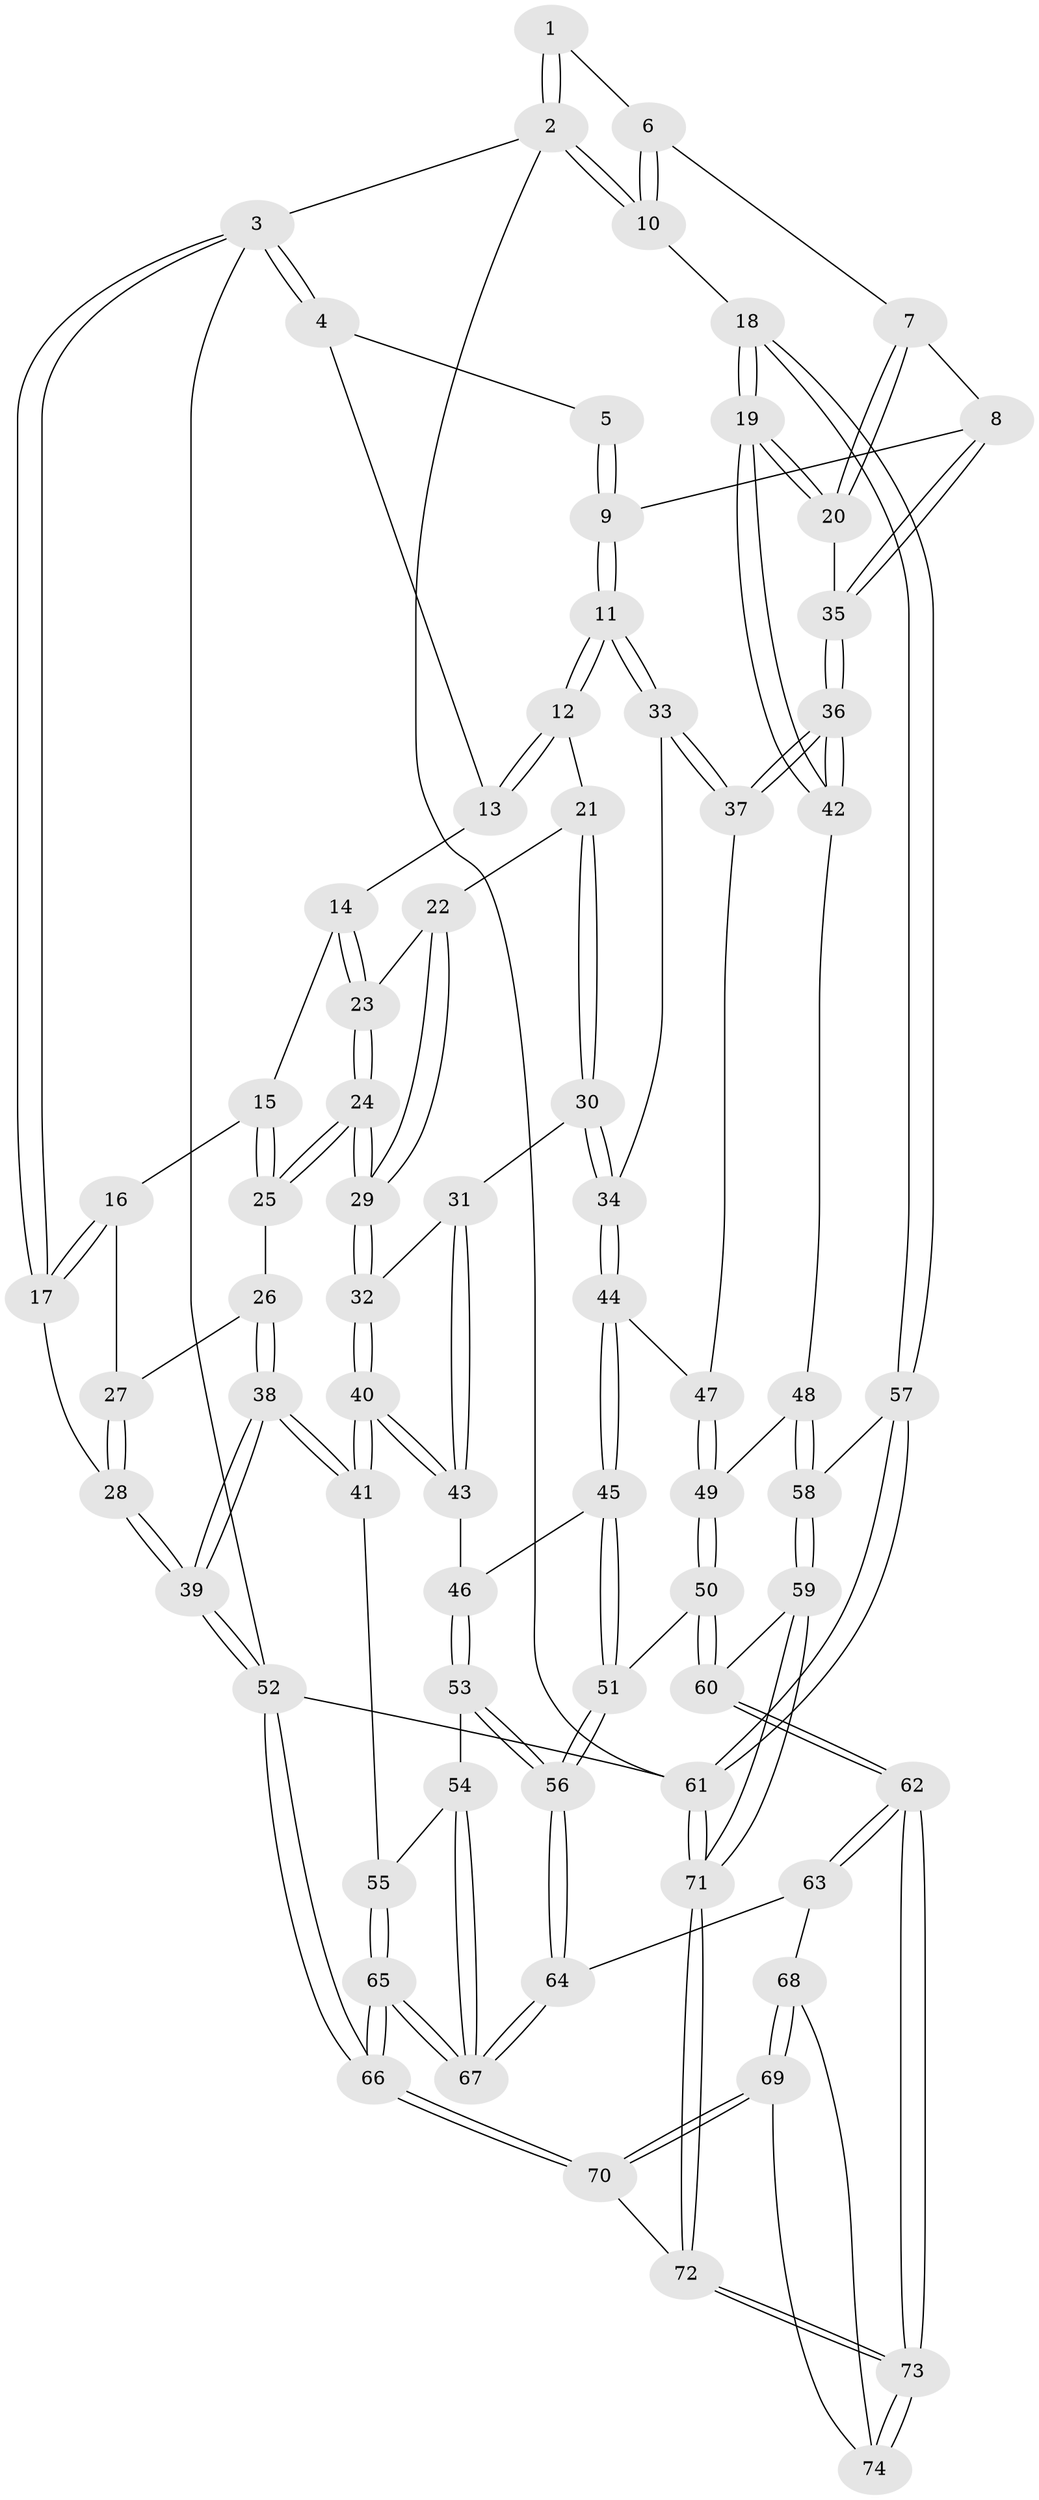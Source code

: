 // Generated by graph-tools (version 1.1) at 2025/11/02/27/25 16:11:54]
// undirected, 74 vertices, 182 edges
graph export_dot {
graph [start="1"]
  node [color=gray90,style=filled];
  1 [pos="+0.7946010779969926+0"];
  2 [pos="+1+0"];
  3 [pos="+0+0"];
  4 [pos="+0.24168859117929464+0"];
  5 [pos="+0.6668086758086609+0"];
  6 [pos="+0.8861280499681016+0.07259431456561313"];
  7 [pos="+0.8764009488220222+0.10086719427341527"];
  8 [pos="+0.6807487592072698+0.14399944345717328"];
  9 [pos="+0.6499054082157871+0.123054991005622"];
  10 [pos="+1+0.09835876530950811"];
  11 [pos="+0.6159036128744977+0.1477460597921548"];
  12 [pos="+0.45430883506483405+0.11624947218535639"];
  13 [pos="+0.2417828028057587+0"];
  14 [pos="+0.226145631912142+0"];
  15 [pos="+0.07121645764232945+0.10561338597952181"];
  16 [pos="+0.05005571641226932+0.11821704089765625"];
  17 [pos="+0+0.14278451210410165"];
  18 [pos="+1+0.3705338650732369"];
  19 [pos="+1+0.36531108527503975"];
  20 [pos="+0.9384280586873356+0.25251514676924725"];
  21 [pos="+0.3795899470612705+0.20407138308774195"];
  22 [pos="+0.37286205006895295+0.2011848229090934"];
  23 [pos="+0.24427672581829293+0.020840112412847268"];
  24 [pos="+0.20027261823223472+0.2629800907137696"];
  25 [pos="+0.1600604921102758+0.2651844338044382"];
  26 [pos="+0.10841592102641391+0.28482625836414366"];
  27 [pos="+0.04460349656655243+0.1984843723540352"];
  28 [pos="+0+0.3106526560100725"];
  29 [pos="+0.20548485546960737+0.26703509780352297"];
  30 [pos="+0.4489946180158882+0.32139002875720507"];
  31 [pos="+0.3475352901733346+0.3567582971117652"];
  32 [pos="+0.22189847221119172+0.2934813312993609"];
  33 [pos="+0.526560252167428+0.3050527005017516"];
  34 [pos="+0.4717234201063589+0.3277400803524692"];
  35 [pos="+0.7311686922702899+0.20281058857066875"];
  36 [pos="+0.7375266712644769+0.4097067563078598"];
  37 [pos="+0.6559128228543509+0.4007201433647094"];
  38 [pos="+0+0.5136011369794202"];
  39 [pos="+0+0.5143228065901848"];
  40 [pos="+0.1812053622778146+0.5106115402749419"];
  41 [pos="+0.15967940312592205+0.5277372580574797"];
  42 [pos="+0.7689122678643391+0.43483102021251113"];
  43 [pos="+0.2998652465265309+0.47819000108120224"];
  44 [pos="+0.4761611782552107+0.46971608988056346"];
  45 [pos="+0.4715163785555243+0.4984201572129016"];
  46 [pos="+0.38294807126487823+0.5288580713494482"];
  47 [pos="+0.6201596864062927+0.4464728738237686"];
  48 [pos="+0.7459897184403256+0.5401548197252715"];
  49 [pos="+0.5720367458837518+0.5788424643331651"];
  50 [pos="+0.5675972147977602+0.5818426542959512"];
  51 [pos="+0.5525226019868932+0.5854977221990767"];
  52 [pos="+0+1"];
  53 [pos="+0.3551269713122333+0.6909500183021655"];
  54 [pos="+0.323841888597051+0.6910872206237941"];
  55 [pos="+0.2186233381962779+0.620323313908812"];
  56 [pos="+0.47101580489034023+0.7600155895305863"];
  57 [pos="+1+0.6351974081959308"];
  58 [pos="+0.8257396606111397+0.7395788173320117"];
  59 [pos="+0.8011191137649812+0.7668783362400408"];
  60 [pos="+0.7853644973728281+0.7743845078884413"];
  61 [pos="+1+1"];
  62 [pos="+0.7027987922517805+0.8364008395286558"];
  63 [pos="+0.48363977070197045+0.7812744978246041"];
  64 [pos="+0.472498162826886+0.7634769583460167"];
  65 [pos="+0+1"];
  66 [pos="+0+1"];
  67 [pos="+0.11712024120108483+0.9293606361640145"];
  68 [pos="+0.4636691214317943+0.8380979203086664"];
  69 [pos="+0.3467333624426705+1"];
  70 [pos="+0.23371966034001088+1"];
  71 [pos="+1+1"];
  72 [pos="+0.6867828530212498+1"];
  73 [pos="+0.6787258215375896+1"];
  74 [pos="+0.5359049821958846+0.9679909083373216"];
  1 -- 2;
  1 -- 2;
  1 -- 6;
  2 -- 3;
  2 -- 10;
  2 -- 10;
  2 -- 61;
  3 -- 4;
  3 -- 4;
  3 -- 17;
  3 -- 17;
  3 -- 52;
  4 -- 5;
  4 -- 13;
  5 -- 9;
  5 -- 9;
  6 -- 7;
  6 -- 10;
  6 -- 10;
  7 -- 8;
  7 -- 20;
  7 -- 20;
  8 -- 9;
  8 -- 35;
  8 -- 35;
  9 -- 11;
  9 -- 11;
  10 -- 18;
  11 -- 12;
  11 -- 12;
  11 -- 33;
  11 -- 33;
  12 -- 13;
  12 -- 13;
  12 -- 21;
  13 -- 14;
  14 -- 15;
  14 -- 23;
  14 -- 23;
  15 -- 16;
  15 -- 25;
  15 -- 25;
  16 -- 17;
  16 -- 17;
  16 -- 27;
  17 -- 28;
  18 -- 19;
  18 -- 19;
  18 -- 57;
  18 -- 57;
  19 -- 20;
  19 -- 20;
  19 -- 42;
  19 -- 42;
  20 -- 35;
  21 -- 22;
  21 -- 30;
  21 -- 30;
  22 -- 23;
  22 -- 29;
  22 -- 29;
  23 -- 24;
  23 -- 24;
  24 -- 25;
  24 -- 25;
  24 -- 29;
  24 -- 29;
  25 -- 26;
  26 -- 27;
  26 -- 38;
  26 -- 38;
  27 -- 28;
  27 -- 28;
  28 -- 39;
  28 -- 39;
  29 -- 32;
  29 -- 32;
  30 -- 31;
  30 -- 34;
  30 -- 34;
  31 -- 32;
  31 -- 43;
  31 -- 43;
  32 -- 40;
  32 -- 40;
  33 -- 34;
  33 -- 37;
  33 -- 37;
  34 -- 44;
  34 -- 44;
  35 -- 36;
  35 -- 36;
  36 -- 37;
  36 -- 37;
  36 -- 42;
  36 -- 42;
  37 -- 47;
  38 -- 39;
  38 -- 39;
  38 -- 41;
  38 -- 41;
  39 -- 52;
  39 -- 52;
  40 -- 41;
  40 -- 41;
  40 -- 43;
  40 -- 43;
  41 -- 55;
  42 -- 48;
  43 -- 46;
  44 -- 45;
  44 -- 45;
  44 -- 47;
  45 -- 46;
  45 -- 51;
  45 -- 51;
  46 -- 53;
  46 -- 53;
  47 -- 49;
  47 -- 49;
  48 -- 49;
  48 -- 58;
  48 -- 58;
  49 -- 50;
  49 -- 50;
  50 -- 51;
  50 -- 60;
  50 -- 60;
  51 -- 56;
  51 -- 56;
  52 -- 66;
  52 -- 66;
  52 -- 61;
  53 -- 54;
  53 -- 56;
  53 -- 56;
  54 -- 55;
  54 -- 67;
  54 -- 67;
  55 -- 65;
  55 -- 65;
  56 -- 64;
  56 -- 64;
  57 -- 58;
  57 -- 61;
  57 -- 61;
  58 -- 59;
  58 -- 59;
  59 -- 60;
  59 -- 71;
  59 -- 71;
  60 -- 62;
  60 -- 62;
  61 -- 71;
  61 -- 71;
  62 -- 63;
  62 -- 63;
  62 -- 73;
  62 -- 73;
  63 -- 64;
  63 -- 68;
  64 -- 67;
  64 -- 67;
  65 -- 66;
  65 -- 66;
  65 -- 67;
  65 -- 67;
  66 -- 70;
  66 -- 70;
  68 -- 69;
  68 -- 69;
  68 -- 74;
  69 -- 70;
  69 -- 70;
  69 -- 74;
  70 -- 72;
  71 -- 72;
  71 -- 72;
  72 -- 73;
  72 -- 73;
  73 -- 74;
  73 -- 74;
}
